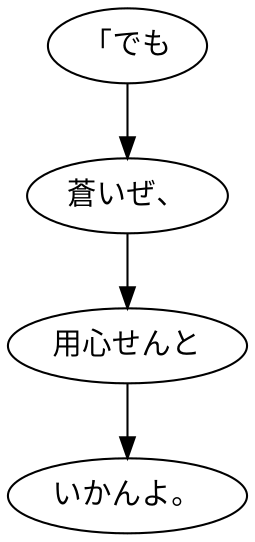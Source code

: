 digraph graph5294 {
	node0 [label="「でも"];
	node1 [label="蒼いぜ、"];
	node2 [label="用心せんと"];
	node3 [label="いかんよ。"];
	node0 -> node1;
	node1 -> node2;
	node2 -> node3;
}
